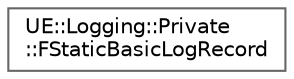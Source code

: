 digraph "Graphical Class Hierarchy"
{
 // INTERACTIVE_SVG=YES
 // LATEX_PDF_SIZE
  bgcolor="transparent";
  edge [fontname=Helvetica,fontsize=10,labelfontname=Helvetica,labelfontsize=10];
  node [fontname=Helvetica,fontsize=10,shape=box,height=0.2,width=0.4];
  rankdir="LR";
  Node0 [id="Node000000",label="UE::Logging::Private\l::FStaticBasicLogRecord",height=0.2,width=0.4,color="grey40", fillcolor="white", style="filled",URL="$d4/d88/structUE_1_1Logging_1_1Private_1_1FStaticBasicLogRecord.html",tooltip="Data about a static basic log that is constant for every occurrence."];
}
